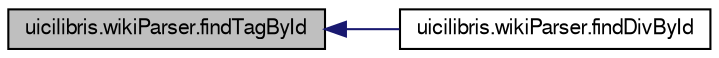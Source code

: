 digraph G
{
  edge [fontname="FreeSans",fontsize="10",labelfontname="FreeSans",labelfontsize="10"];
  node [fontname="FreeSans",fontsize="10",shape=record];
  rankdir="LR";
  Node1 [label="uicilibris.wikiParser.findTagById",height=0.2,width=0.4,color="black", fillcolor="grey75", style="filled" fontcolor="black"];
  Node1 -> Node2 [dir="back",color="midnightblue",fontsize="10",style="solid",fontname="FreeSans"];
  Node2 [label="uicilibris.wikiParser.findDivById",height=0.2,width=0.4,color="black", fillcolor="white", style="filled",URL="$namespaceuicilibris_1_1wikiParser.html#a4d193bab1930cf30a479b771a18ff7f4",tooltip="browses to search a &#39;div&#39; with a given id"];
}
